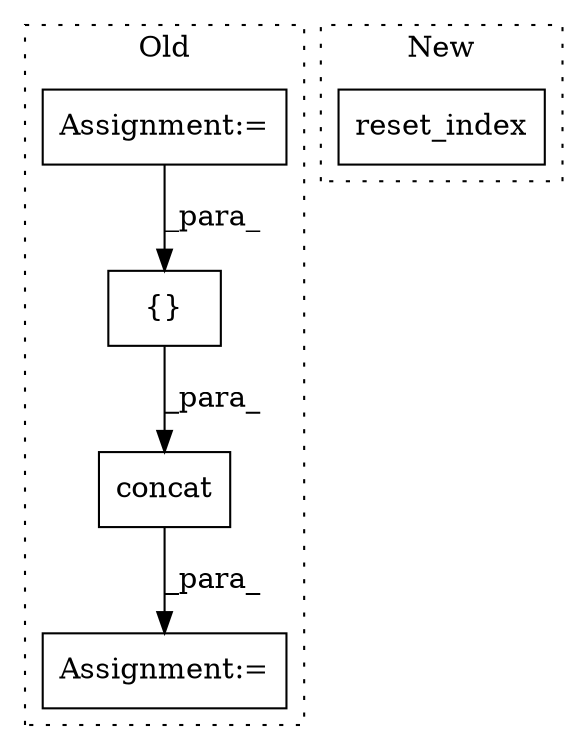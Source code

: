 digraph G {
subgraph cluster0 {
1 [label="concat" a="32" s="14520,14594" l="7,1" shape="box"];
3 [label="Assignment:=" a="7" s="14333" l="1" shape="box"];
4 [label="Assignment:=" a="7" s="14512" l="1" shape="box"];
5 [label="{}" a="4" s="14536,14591" l="1,1" shape="box"];
label = "Old";
style="dotted";
}
subgraph cluster1 {
2 [label="reset_index" a="32" s="15729" l="13" shape="box"];
label = "New";
style="dotted";
}
1 -> 4 [label="_para_"];
3 -> 5 [label="_para_"];
5 -> 1 [label="_para_"];
}